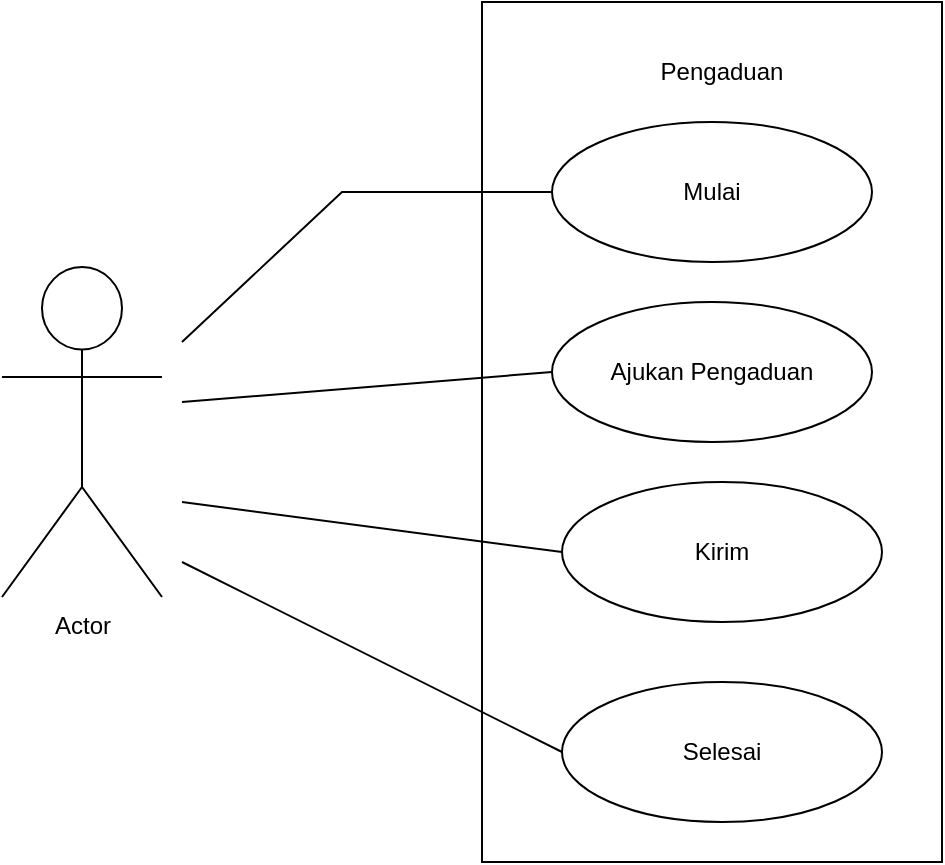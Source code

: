 <mxfile version="26.2.13">
  <diagram name="Page-1" id="KkvT4G3UHHx5_mBzVXbQ">
    <mxGraphModel dx="1428" dy="751" grid="1" gridSize="10" guides="1" tooltips="1" connect="1" arrows="1" fold="1" page="1" pageScale="1" pageWidth="850" pageHeight="1100" math="0" shadow="0">
      <root>
        <mxCell id="0" />
        <mxCell id="1" parent="0" />
        <mxCell id="fciUVndPrGSTi3DOBI09-1" value="" style="rounded=0;whiteSpace=wrap;html=1;" vertex="1" parent="1">
          <mxGeometry x="320" y="240" width="230" height="430" as="geometry" />
        </mxCell>
        <mxCell id="fciUVndPrGSTi3DOBI09-2" value="Pengaduan" style="text;html=1;align=center;verticalAlign=middle;whiteSpace=wrap;rounded=0;" vertex="1" parent="1">
          <mxGeometry x="410" y="260" width="60" height="30" as="geometry" />
        </mxCell>
        <mxCell id="fciUVndPrGSTi3DOBI09-3" value="Mulai" style="ellipse;whiteSpace=wrap;html=1;" vertex="1" parent="1">
          <mxGeometry x="355" y="300" width="160" height="70" as="geometry" />
        </mxCell>
        <mxCell id="fciUVndPrGSTi3DOBI09-4" value="Ajukan Pengaduan" style="ellipse;whiteSpace=wrap;html=1;" vertex="1" parent="1">
          <mxGeometry x="355" y="390" width="160" height="70" as="geometry" />
        </mxCell>
        <mxCell id="fciUVndPrGSTi3DOBI09-5" value="Kirim" style="ellipse;whiteSpace=wrap;html=1;" vertex="1" parent="1">
          <mxGeometry x="360" y="480" width="160" height="70" as="geometry" />
        </mxCell>
        <mxCell id="fciUVndPrGSTi3DOBI09-6" value="Selesai" style="ellipse;whiteSpace=wrap;html=1;" vertex="1" parent="1">
          <mxGeometry x="360" y="580" width="160" height="70" as="geometry" />
        </mxCell>
        <mxCell id="fciUVndPrGSTi3DOBI09-7" value="Actor" style="shape=umlActor;verticalLabelPosition=bottom;verticalAlign=top;html=1;outlineConnect=0;" vertex="1" parent="1">
          <mxGeometry x="80" y="372.5" width="80" height="165" as="geometry" />
        </mxCell>
        <mxCell id="fciUVndPrGSTi3DOBI09-8" value="" style="endArrow=none;html=1;rounded=0;entryX=0;entryY=0.5;entryDx=0;entryDy=0;" edge="1" parent="1" target="fciUVndPrGSTi3DOBI09-3">
          <mxGeometry width="50" height="50" relative="1" as="geometry">
            <mxPoint x="170" y="410" as="sourcePoint" />
            <mxPoint x="450" y="460" as="targetPoint" />
            <Array as="points">
              <mxPoint x="250" y="335" />
            </Array>
          </mxGeometry>
        </mxCell>
        <mxCell id="fciUVndPrGSTi3DOBI09-9" value="" style="endArrow=none;html=1;rounded=0;entryX=0;entryY=0.5;entryDx=0;entryDy=0;" edge="1" parent="1" target="fciUVndPrGSTi3DOBI09-4">
          <mxGeometry width="50" height="50" relative="1" as="geometry">
            <mxPoint x="170" y="440" as="sourcePoint" />
            <mxPoint x="240" y="410" as="targetPoint" />
          </mxGeometry>
        </mxCell>
        <mxCell id="fciUVndPrGSTi3DOBI09-10" value="" style="endArrow=none;html=1;rounded=0;entryX=0;entryY=0.5;entryDx=0;entryDy=0;" edge="1" parent="1" target="fciUVndPrGSTi3DOBI09-5">
          <mxGeometry width="50" height="50" relative="1" as="geometry">
            <mxPoint x="170" y="490" as="sourcePoint" />
            <mxPoint x="250" y="470" as="targetPoint" />
          </mxGeometry>
        </mxCell>
        <mxCell id="fciUVndPrGSTi3DOBI09-12" value="" style="endArrow=none;html=1;rounded=0;entryX=0;entryY=0.5;entryDx=0;entryDy=0;" edge="1" parent="1" target="fciUVndPrGSTi3DOBI09-6">
          <mxGeometry width="50" height="50" relative="1" as="geometry">
            <mxPoint x="170" y="520" as="sourcePoint" />
            <mxPoint x="240" y="560" as="targetPoint" />
            <Array as="points" />
          </mxGeometry>
        </mxCell>
      </root>
    </mxGraphModel>
  </diagram>
</mxfile>
